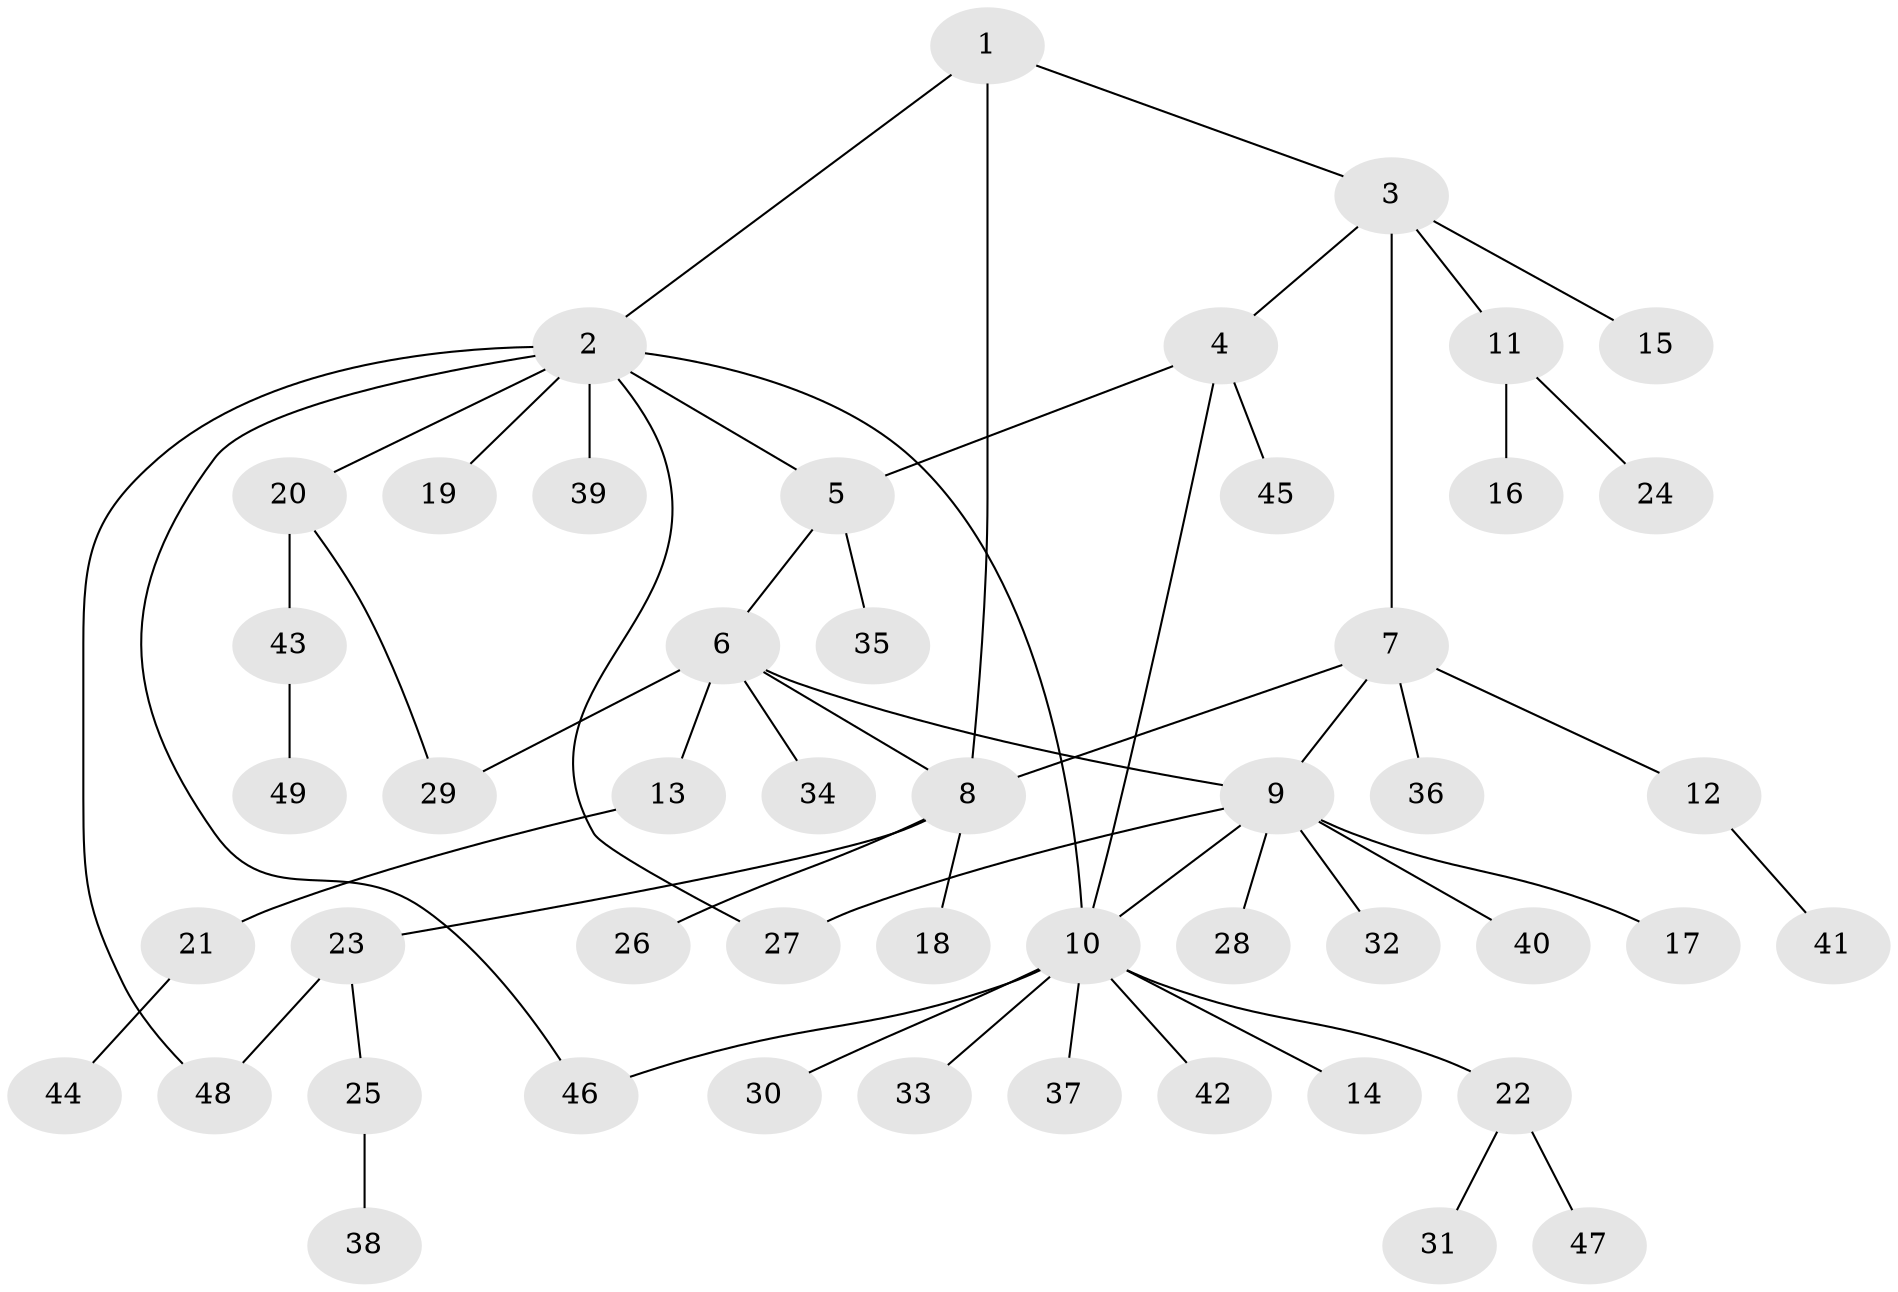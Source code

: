 // Generated by graph-tools (version 1.1) at 2025/50/03/09/25 03:50:33]
// undirected, 49 vertices, 58 edges
graph export_dot {
graph [start="1"]
  node [color=gray90,style=filled];
  1;
  2;
  3;
  4;
  5;
  6;
  7;
  8;
  9;
  10;
  11;
  12;
  13;
  14;
  15;
  16;
  17;
  18;
  19;
  20;
  21;
  22;
  23;
  24;
  25;
  26;
  27;
  28;
  29;
  30;
  31;
  32;
  33;
  34;
  35;
  36;
  37;
  38;
  39;
  40;
  41;
  42;
  43;
  44;
  45;
  46;
  47;
  48;
  49;
  1 -- 2;
  1 -- 3;
  1 -- 8;
  2 -- 5;
  2 -- 10;
  2 -- 19;
  2 -- 20;
  2 -- 27;
  2 -- 39;
  2 -- 46;
  2 -- 48;
  3 -- 4;
  3 -- 7;
  3 -- 11;
  3 -- 15;
  4 -- 5;
  4 -- 10;
  4 -- 45;
  5 -- 6;
  5 -- 35;
  6 -- 8;
  6 -- 9;
  6 -- 13;
  6 -- 29;
  6 -- 34;
  7 -- 8;
  7 -- 9;
  7 -- 12;
  7 -- 36;
  8 -- 18;
  8 -- 23;
  8 -- 26;
  9 -- 10;
  9 -- 17;
  9 -- 27;
  9 -- 28;
  9 -- 32;
  9 -- 40;
  10 -- 14;
  10 -- 22;
  10 -- 30;
  10 -- 33;
  10 -- 37;
  10 -- 42;
  10 -- 46;
  11 -- 16;
  11 -- 24;
  12 -- 41;
  13 -- 21;
  20 -- 29;
  20 -- 43;
  21 -- 44;
  22 -- 31;
  22 -- 47;
  23 -- 25;
  23 -- 48;
  25 -- 38;
  43 -- 49;
}

